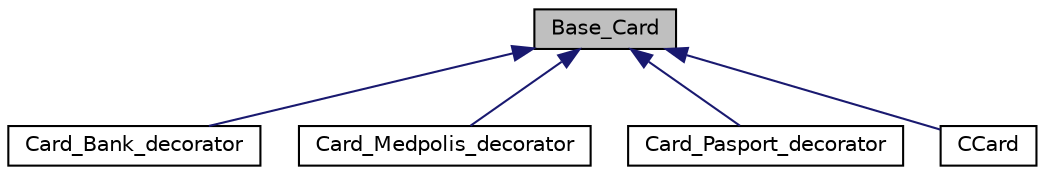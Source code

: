 digraph "Base_Card"
{
  edge [fontname="Helvetica",fontsize="10",labelfontname="Helvetica",labelfontsize="10"];
  node [fontname="Helvetica",fontsize="10",shape=record];
  Node1 [label="Base_Card",height=0.2,width=0.4,color="black", fillcolor="grey75", style="filled", fontcolor="black"];
  Node1 -> Node2 [dir="back",color="midnightblue",fontsize="10",style="solid",fontname="Helvetica"];
  Node2 [label="Card_Bank_decorator",height=0.2,width=0.4,color="black", fillcolor="white", style="filled",URL="$classCard__Bank__decorator.html"];
  Node1 -> Node3 [dir="back",color="midnightblue",fontsize="10",style="solid",fontname="Helvetica"];
  Node3 [label="Card_Medpolis_decorator",height=0.2,width=0.4,color="black", fillcolor="white", style="filled",URL="$classCard__Medpolis__decorator.html"];
  Node1 -> Node4 [dir="back",color="midnightblue",fontsize="10",style="solid",fontname="Helvetica"];
  Node4 [label="Card_Pasport_decorator",height=0.2,width=0.4,color="black", fillcolor="white", style="filled",URL="$classCard__Pasport__decorator.html"];
  Node1 -> Node5 [dir="back",color="midnightblue",fontsize="10",style="solid",fontname="Helvetica"];
  Node5 [label="CCard",height=0.2,width=0.4,color="black", fillcolor="white", style="filled",URL="$classCCard.html"];
}
